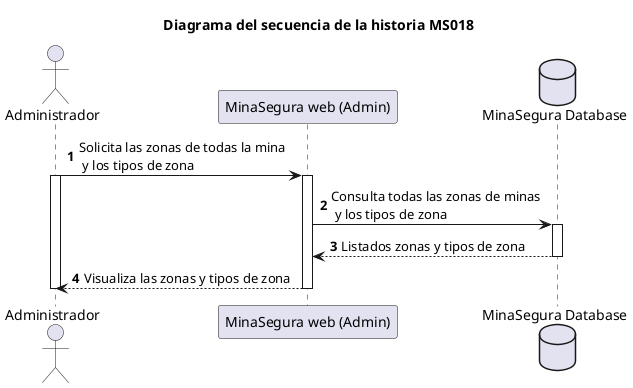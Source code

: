 @startuml hu1_sequence
autonumber

title Diagrama del secuencia de la historia MS018

actor Administrador
participant "MinaSegura web (Admin)"
Database "MinaSegura Database"

Administrador->"MinaSegura web (Admin)": Solicita las zonas de todas la mina\n y los tipos de zona
activate Administrador
activate "MinaSegura web (Admin)"

"MinaSegura web (Admin)"->"MinaSegura Database": Consulta todas las zonas de minas\n y los tipos de zona
activate "MinaSegura Database"

"MinaSegura Database" --> "MinaSegura web (Admin)": Listados zonas y tipos de zona
deactivate "MinaSegura Database"

"MinaSegura web (Admin)" --> Administrador: Visualiza las zonas y tipos de zona
deactivate "MinaSegura web (Admin)"

deactivate Administrador


@enduml
